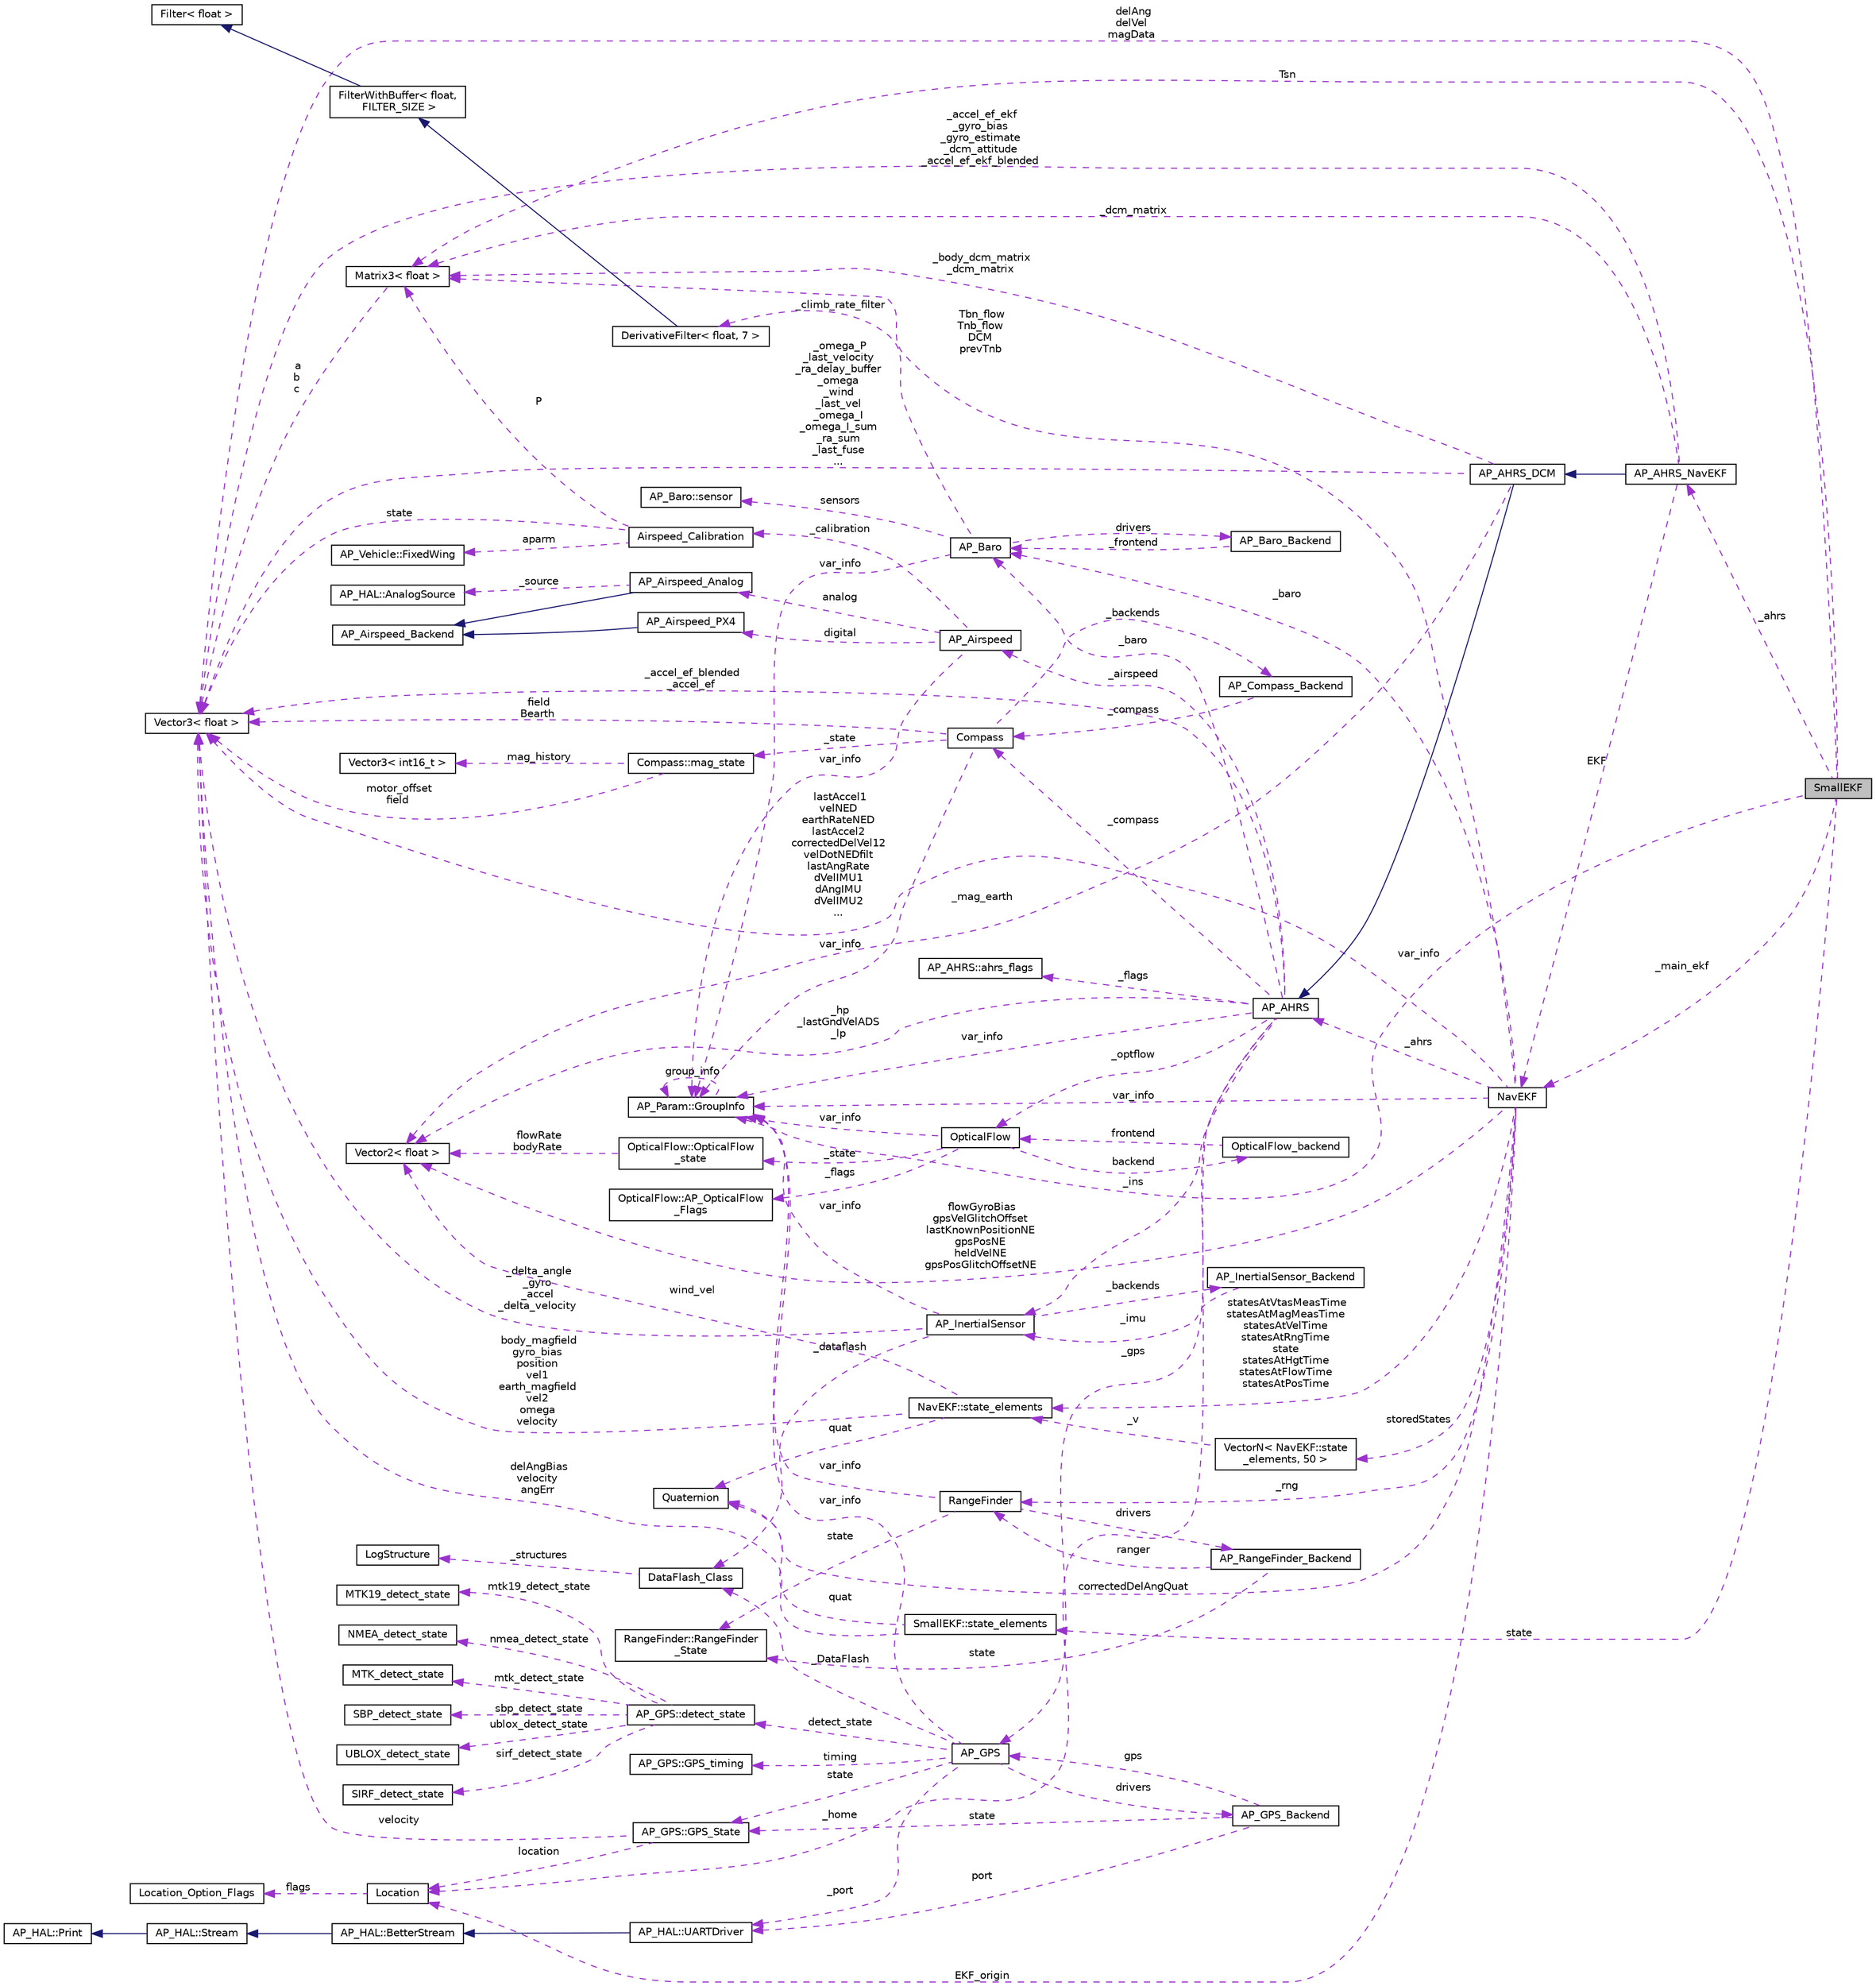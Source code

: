 digraph "SmallEKF"
{
 // INTERACTIVE_SVG=YES
  edge [fontname="Helvetica",fontsize="10",labelfontname="Helvetica",labelfontsize="10"];
  node [fontname="Helvetica",fontsize="10",shape=record];
  rankdir="LR";
  Node1 [label="SmallEKF",height=0.2,width=0.4,color="black", fillcolor="grey75", style="filled" fontcolor="black"];
  Node2 -> Node1 [dir="back",color="darkorchid3",fontsize="10",style="dashed",label=" Tsn" ,fontname="Helvetica"];
  Node2 [label="Matrix3\< float \>",height=0.2,width=0.4,color="black", fillcolor="white", style="filled",URL="$classMatrix3.html"];
  Node3 -> Node2 [dir="back",color="darkorchid3",fontsize="10",style="dashed",label=" a\nb\nc" ,fontname="Helvetica"];
  Node3 [label="Vector3\< float \>",height=0.2,width=0.4,color="black", fillcolor="white", style="filled",URL="$classVector3.html"];
  Node4 -> Node1 [dir="back",color="darkorchid3",fontsize="10",style="dashed",label=" _ahrs" ,fontname="Helvetica"];
  Node4 [label="AP_AHRS_NavEKF",height=0.2,width=0.4,color="black", fillcolor="white", style="filled",URL="$classAP__AHRS__NavEKF.html"];
  Node5 -> Node4 [dir="back",color="midnightblue",fontsize="10",style="solid",fontname="Helvetica"];
  Node5 [label="AP_AHRS_DCM",height=0.2,width=0.4,color="black", fillcolor="white", style="filled",URL="$classAP__AHRS__DCM.html"];
  Node6 -> Node5 [dir="back",color="midnightblue",fontsize="10",style="solid",fontname="Helvetica"];
  Node6 [label="AP_AHRS",height=0.2,width=0.4,color="black", fillcolor="white", style="filled",URL="$classAP__AHRS.html"];
  Node7 -> Node6 [dir="back",color="darkorchid3",fontsize="10",style="dashed",label=" _flags" ,fontname="Helvetica"];
  Node7 [label="AP_AHRS::ahrs_flags",height=0.2,width=0.4,color="black", fillcolor="white", style="filled",URL="$structAP__AHRS_1_1ahrs__flags.html"];
  Node8 -> Node6 [dir="back",color="darkorchid3",fontsize="10",style="dashed",label=" _baro" ,fontname="Helvetica"];
  Node8 [label="AP_Baro",height=0.2,width=0.4,color="black", fillcolor="white", style="filled",URL="$classAP__Baro.html"];
  Node9 -> Node8 [dir="back",color="darkorchid3",fontsize="10",style="dashed",label=" sensors" ,fontname="Helvetica"];
  Node9 [label="AP_Baro::sensor",height=0.2,width=0.4,color="black", fillcolor="white", style="filled",URL="$structAP__Baro_1_1sensor.html"];
  Node10 -> Node8 [dir="back",color="darkorchid3",fontsize="10",style="dashed",label=" _climb_rate_filter" ,fontname="Helvetica"];
  Node10 [label="DerivativeFilter\< float, 7 \>",height=0.2,width=0.4,color="black", fillcolor="white", style="filled",URL="$classDerivativeFilter.html"];
  Node11 -> Node10 [dir="back",color="midnightblue",fontsize="10",style="solid",fontname="Helvetica"];
  Node11 [label="FilterWithBuffer\< float,\l FILTER_SIZE \>",height=0.2,width=0.4,color="black", fillcolor="white", style="filled",URL="$classFilterWithBuffer.html"];
  Node12 -> Node11 [dir="back",color="midnightblue",fontsize="10",style="solid",fontname="Helvetica"];
  Node12 [label="Filter\< float \>",height=0.2,width=0.4,color="black", fillcolor="white", style="filled",URL="$classFilter.html"];
  Node13 -> Node8 [dir="back",color="darkorchid3",fontsize="10",style="dashed",label=" var_info" ,fontname="Helvetica"];
  Node13 [label="AP_Param::GroupInfo",height=0.2,width=0.4,color="black", fillcolor="white", style="filled",URL="$structAP__Param_1_1GroupInfo.html"];
  Node13 -> Node13 [dir="back",color="darkorchid3",fontsize="10",style="dashed",label=" group_info" ,fontname="Helvetica"];
  Node14 -> Node8 [dir="back",color="darkorchid3",fontsize="10",style="dashed",label=" drivers" ,fontname="Helvetica"];
  Node14 [label="AP_Baro_Backend",height=0.2,width=0.4,color="black", fillcolor="white", style="filled",URL="$classAP__Baro__Backend.html",tooltip="-*- tab-width: 4; Mode: C++; c-basic-offset: 4; indent-tabs-mode: nil -*- "];
  Node8 -> Node14 [dir="back",color="darkorchid3",fontsize="10",style="dashed",label=" _frontend" ,fontname="Helvetica"];
  Node15 -> Node6 [dir="back",color="darkorchid3",fontsize="10",style="dashed",label=" _optflow" ,fontname="Helvetica"];
  Node15 [label="OpticalFlow",height=0.2,width=0.4,color="black", fillcolor="white", style="filled",URL="$classOpticalFlow.html"];
  Node13 -> Node15 [dir="back",color="darkorchid3",fontsize="10",style="dashed",label=" var_info" ,fontname="Helvetica"];
  Node16 -> Node15 [dir="back",color="darkorchid3",fontsize="10",style="dashed",label=" _state" ,fontname="Helvetica"];
  Node16 [label="OpticalFlow::OpticalFlow\l_state",height=0.2,width=0.4,color="black", fillcolor="white", style="filled",URL="$structOpticalFlow_1_1OpticalFlow__state.html"];
  Node17 -> Node16 [dir="back",color="darkorchid3",fontsize="10",style="dashed",label=" flowRate\nbodyRate" ,fontname="Helvetica"];
  Node17 [label="Vector2\< float \>",height=0.2,width=0.4,color="black", fillcolor="white", style="filled",URL="$structVector2.html"];
  Node18 -> Node15 [dir="back",color="darkorchid3",fontsize="10",style="dashed",label=" backend" ,fontname="Helvetica"];
  Node18 [label="OpticalFlow_backend",height=0.2,width=0.4,color="black", fillcolor="white", style="filled",URL="$classOpticalFlow__backend.html"];
  Node15 -> Node18 [dir="back",color="darkorchid3",fontsize="10",style="dashed",label=" frontend" ,fontname="Helvetica"];
  Node19 -> Node15 [dir="back",color="darkorchid3",fontsize="10",style="dashed",label=" _flags" ,fontname="Helvetica"];
  Node19 [label="OpticalFlow::AP_OpticalFlow\l_Flags",height=0.2,width=0.4,color="black", fillcolor="white", style="filled",URL="$structOpticalFlow_1_1AP__OpticalFlow__Flags.html"];
  Node13 -> Node6 [dir="back",color="darkorchid3",fontsize="10",style="dashed",label=" var_info" ,fontname="Helvetica"];
  Node3 -> Node6 [dir="back",color="darkorchid3",fontsize="10",style="dashed",label=" _accel_ef_blended\n_accel_ef" ,fontname="Helvetica"];
  Node20 -> Node6 [dir="back",color="darkorchid3",fontsize="10",style="dashed",label=" _ins" ,fontname="Helvetica"];
  Node20 [label="AP_InertialSensor",height=0.2,width=0.4,color="black", fillcolor="white", style="filled",URL="$classAP__InertialSensor.html"];
  Node21 -> Node20 [dir="back",color="darkorchid3",fontsize="10",style="dashed",label=" _backends" ,fontname="Helvetica"];
  Node21 [label="AP_InertialSensor_Backend",height=0.2,width=0.4,color="black", fillcolor="white", style="filled",URL="$classAP__InertialSensor__Backend.html"];
  Node20 -> Node21 [dir="back",color="darkorchid3",fontsize="10",style="dashed",label=" _imu" ,fontname="Helvetica"];
  Node22 -> Node20 [dir="back",color="darkorchid3",fontsize="10",style="dashed",label=" _dataflash" ,fontname="Helvetica"];
  Node22 [label="DataFlash_Class",height=0.2,width=0.4,color="black", fillcolor="white", style="filled",URL="$classDataFlash__Class.html",tooltip="-*- tab-width: 4; Mode: C++; c-basic-offset: 4; indent-tabs-mode: nil -*- "];
  Node23 -> Node22 [dir="back",color="darkorchid3",fontsize="10",style="dashed",label=" _structures" ,fontname="Helvetica"];
  Node23 [label="LogStructure",height=0.2,width=0.4,color="black", fillcolor="white", style="filled",URL="$structLogStructure.html"];
  Node13 -> Node20 [dir="back",color="darkorchid3",fontsize="10",style="dashed",label=" var_info" ,fontname="Helvetica"];
  Node3 -> Node20 [dir="back",color="darkorchid3",fontsize="10",style="dashed",label=" _delta_angle\n_gyro\n_accel\n_delta_velocity" ,fontname="Helvetica"];
  Node24 -> Node6 [dir="back",color="darkorchid3",fontsize="10",style="dashed",label=" _airspeed" ,fontname="Helvetica"];
  Node24 [label="AP_Airspeed",height=0.2,width=0.4,color="black", fillcolor="white", style="filled",URL="$classAP__Airspeed.html"];
  Node25 -> Node24 [dir="back",color="darkorchid3",fontsize="10",style="dashed",label=" analog" ,fontname="Helvetica"];
  Node25 [label="AP_Airspeed_Analog",height=0.2,width=0.4,color="black", fillcolor="white", style="filled",URL="$classAP__Airspeed__Analog.html",tooltip="-*- tab-width: 4; Mode: C++; c-basic-offset: 4; indent-tabs-mode: nil -*- "];
  Node26 -> Node25 [dir="back",color="midnightblue",fontsize="10",style="solid",fontname="Helvetica"];
  Node26 [label="AP_Airspeed_Backend",height=0.2,width=0.4,color="black", fillcolor="white", style="filled",URL="$classAP__Airspeed__Backend.html",tooltip="-*- tab-width: 4; Mode: C++; c-basic-offset: 4; indent-tabs-mode: nil -*- "];
  Node27 -> Node25 [dir="back",color="darkorchid3",fontsize="10",style="dashed",label=" _source" ,fontname="Helvetica"];
  Node27 [label="AP_HAL::AnalogSource",height=0.2,width=0.4,color="black", fillcolor="white", style="filled",URL="$classAP__HAL_1_1AnalogSource.html"];
  Node13 -> Node24 [dir="back",color="darkorchid3",fontsize="10",style="dashed",label=" var_info" ,fontname="Helvetica"];
  Node28 -> Node24 [dir="back",color="darkorchid3",fontsize="10",style="dashed",label=" digital" ,fontname="Helvetica"];
  Node28 [label="AP_Airspeed_PX4",height=0.2,width=0.4,color="black", fillcolor="white", style="filled",URL="$classAP__Airspeed__PX4.html",tooltip="-*- tab-width: 4; Mode: C++; c-basic-offset: 4; indent-tabs-mode: nil -*- "];
  Node26 -> Node28 [dir="back",color="midnightblue",fontsize="10",style="solid",fontname="Helvetica"];
  Node29 -> Node24 [dir="back",color="darkorchid3",fontsize="10",style="dashed",label=" _calibration" ,fontname="Helvetica"];
  Node29 [label="Airspeed_Calibration",height=0.2,width=0.4,color="black", fillcolor="white", style="filled",URL="$classAirspeed__Calibration.html",tooltip="-*- tab-width: 4; Mode: C++; c-basic-offset: 4; indent-tabs-mode: nil -*- "];
  Node2 -> Node29 [dir="back",color="darkorchid3",fontsize="10",style="dashed",label=" P" ,fontname="Helvetica"];
  Node3 -> Node29 [dir="back",color="darkorchid3",fontsize="10",style="dashed",label=" state" ,fontname="Helvetica"];
  Node30 -> Node29 [dir="back",color="darkorchid3",fontsize="10",style="dashed",label=" aparm" ,fontname="Helvetica"];
  Node30 [label="AP_Vehicle::FixedWing",height=0.2,width=0.4,color="black", fillcolor="white", style="filled",URL="$structAP__Vehicle_1_1FixedWing.html"];
  Node17 -> Node6 [dir="back",color="darkorchid3",fontsize="10",style="dashed",label=" _hp\n_lastGndVelADS\n_lp" ,fontname="Helvetica"];
  Node31 -> Node6 [dir="back",color="darkorchid3",fontsize="10",style="dashed",label=" _gps" ,fontname="Helvetica"];
  Node31 [label="AP_GPS",height=0.2,width=0.4,color="black", fillcolor="white", style="filled",URL="$classAP__GPS.html"];
  Node32 -> Node31 [dir="back",color="darkorchid3",fontsize="10",style="dashed",label=" detect_state" ,fontname="Helvetica"];
  Node32 [label="AP_GPS::detect_state",height=0.2,width=0.4,color="black", fillcolor="white", style="filled",URL="$structAP__GPS_1_1detect__state.html"];
  Node33 -> Node32 [dir="back",color="darkorchid3",fontsize="10",style="dashed",label=" sbp_detect_state" ,fontname="Helvetica"];
  Node33 [label="SBP_detect_state",height=0.2,width=0.4,color="black", fillcolor="white", style="filled",URL="$structSBP__detect__state.html"];
  Node34 -> Node32 [dir="back",color="darkorchid3",fontsize="10",style="dashed",label=" ublox_detect_state" ,fontname="Helvetica"];
  Node34 [label="UBLOX_detect_state",height=0.2,width=0.4,color="black", fillcolor="white", style="filled",URL="$structUBLOX__detect__state.html"];
  Node35 -> Node32 [dir="back",color="darkorchid3",fontsize="10",style="dashed",label=" sirf_detect_state" ,fontname="Helvetica"];
  Node35 [label="SIRF_detect_state",height=0.2,width=0.4,color="black", fillcolor="white", style="filled",URL="$structSIRF__detect__state.html"];
  Node36 -> Node32 [dir="back",color="darkorchid3",fontsize="10",style="dashed",label=" mtk19_detect_state" ,fontname="Helvetica"];
  Node36 [label="MTK19_detect_state",height=0.2,width=0.4,color="black", fillcolor="white", style="filled",URL="$structMTK19__detect__state.html"];
  Node37 -> Node32 [dir="back",color="darkorchid3",fontsize="10",style="dashed",label=" nmea_detect_state" ,fontname="Helvetica"];
  Node37 [label="NMEA_detect_state",height=0.2,width=0.4,color="black", fillcolor="white", style="filled",URL="$structNMEA__detect__state.html"];
  Node38 -> Node32 [dir="back",color="darkorchid3",fontsize="10",style="dashed",label=" mtk_detect_state" ,fontname="Helvetica"];
  Node38 [label="MTK_detect_state",height=0.2,width=0.4,color="black", fillcolor="white", style="filled",URL="$structMTK__detect__state.html"];
  Node39 -> Node31 [dir="back",color="darkorchid3",fontsize="10",style="dashed",label=" timing" ,fontname="Helvetica"];
  Node39 [label="AP_GPS::GPS_timing",height=0.2,width=0.4,color="black", fillcolor="white", style="filled",URL="$structAP__GPS_1_1GPS__timing.html"];
  Node40 -> Node31 [dir="back",color="darkorchid3",fontsize="10",style="dashed",label=" drivers" ,fontname="Helvetica"];
  Node40 [label="AP_GPS_Backend",height=0.2,width=0.4,color="black", fillcolor="white", style="filled",URL="$classAP__GPS__Backend.html"];
  Node41 -> Node40 [dir="back",color="darkorchid3",fontsize="10",style="dashed",label=" port" ,fontname="Helvetica"];
  Node41 [label="AP_HAL::UARTDriver",height=0.2,width=0.4,color="black", fillcolor="white", style="filled",URL="$classAP__HAL_1_1UARTDriver.html"];
  Node42 -> Node41 [dir="back",color="midnightblue",fontsize="10",style="solid",fontname="Helvetica"];
  Node42 [label="AP_HAL::BetterStream",height=0.2,width=0.4,color="black", fillcolor="white", style="filled",URL="$classAP__HAL_1_1BetterStream.html"];
  Node43 -> Node42 [dir="back",color="midnightblue",fontsize="10",style="solid",fontname="Helvetica"];
  Node43 [label="AP_HAL::Stream",height=0.2,width=0.4,color="black", fillcolor="white", style="filled",URL="$classAP__HAL_1_1Stream.html"];
  Node44 -> Node43 [dir="back",color="midnightblue",fontsize="10",style="solid",fontname="Helvetica"];
  Node44 [label="AP_HAL::Print",height=0.2,width=0.4,color="black", fillcolor="white", style="filled",URL="$classAP__HAL_1_1Print.html"];
  Node31 -> Node40 [dir="back",color="darkorchid3",fontsize="10",style="dashed",label=" gps" ,fontname="Helvetica"];
  Node45 -> Node40 [dir="back",color="darkorchid3",fontsize="10",style="dashed",label=" state" ,fontname="Helvetica"];
  Node45 [label="AP_GPS::GPS_State",height=0.2,width=0.4,color="black", fillcolor="white", style="filled",URL="$structAP__GPS_1_1GPS__State.html"];
  Node3 -> Node45 [dir="back",color="darkorchid3",fontsize="10",style="dashed",label=" velocity" ,fontname="Helvetica"];
  Node46 -> Node45 [dir="back",color="darkorchid3",fontsize="10",style="dashed",label=" location" ,fontname="Helvetica"];
  Node46 [label="Location",height=0.2,width=0.4,color="black", fillcolor="white", style="filled",URL="$structLocation.html"];
  Node47 -> Node46 [dir="back",color="darkorchid3",fontsize="10",style="dashed",label=" flags" ,fontname="Helvetica"];
  Node47 [label="Location_Option_Flags",height=0.2,width=0.4,color="black", fillcolor="white", style="filled",URL="$structLocation__Option__Flags.html"];
  Node22 -> Node31 [dir="back",color="darkorchid3",fontsize="10",style="dashed",label=" _DataFlash" ,fontname="Helvetica"];
  Node41 -> Node31 [dir="back",color="darkorchid3",fontsize="10",style="dashed",label=" _port" ,fontname="Helvetica"];
  Node13 -> Node31 [dir="back",color="darkorchid3",fontsize="10",style="dashed",label=" var_info" ,fontname="Helvetica"];
  Node45 -> Node31 [dir="back",color="darkorchid3",fontsize="10",style="dashed",label=" state" ,fontname="Helvetica"];
  Node46 -> Node6 [dir="back",color="darkorchid3",fontsize="10",style="dashed",label=" _home" ,fontname="Helvetica"];
  Node48 -> Node6 [dir="back",color="darkorchid3",fontsize="10",style="dashed",label=" _compass" ,fontname="Helvetica"];
  Node48 [label="Compass",height=0.2,width=0.4,color="black", fillcolor="white", style="filled",URL="$classCompass.html"];
  Node13 -> Node48 [dir="back",color="darkorchid3",fontsize="10",style="dashed",label=" var_info" ,fontname="Helvetica"];
  Node3 -> Node48 [dir="back",color="darkorchid3",fontsize="10",style="dashed",label=" field\nBearth" ,fontname="Helvetica"];
  Node49 -> Node48 [dir="back",color="darkorchid3",fontsize="10",style="dashed",label=" _backends" ,fontname="Helvetica"];
  Node49 [label="AP_Compass_Backend",height=0.2,width=0.4,color="black", fillcolor="white", style="filled",URL="$classAP__Compass__Backend.html"];
  Node48 -> Node49 [dir="back",color="darkorchid3",fontsize="10",style="dashed",label=" _compass" ,fontname="Helvetica"];
  Node50 -> Node48 [dir="back",color="darkorchid3",fontsize="10",style="dashed",label=" _state" ,fontname="Helvetica"];
  Node50 [label="Compass::mag_state",height=0.2,width=0.4,color="black", fillcolor="white", style="filled",URL="$structCompass_1_1mag__state.html"];
  Node3 -> Node50 [dir="back",color="darkorchid3",fontsize="10",style="dashed",label=" motor_offset\nfield" ,fontname="Helvetica"];
  Node51 -> Node50 [dir="back",color="darkorchid3",fontsize="10",style="dashed",label=" mag_history" ,fontname="Helvetica"];
  Node51 [label="Vector3\< int16_t \>",height=0.2,width=0.4,color="black", fillcolor="white", style="filled",URL="$classVector3.html"];
  Node2 -> Node5 [dir="back",color="darkorchid3",fontsize="10",style="dashed",label=" _body_dcm_matrix\n_dcm_matrix" ,fontname="Helvetica"];
  Node3 -> Node5 [dir="back",color="darkorchid3",fontsize="10",style="dashed",label=" _omega_P\n_last_velocity\n_ra_delay_buffer\n_omega\n_wind\n_last_vel\n_omega_I\n_omega_I_sum\n_ra_sum\n_last_fuse\n..." ,fontname="Helvetica"];
  Node17 -> Node5 [dir="back",color="darkorchid3",fontsize="10",style="dashed",label=" _mag_earth" ,fontname="Helvetica"];
  Node2 -> Node4 [dir="back",color="darkorchid3",fontsize="10",style="dashed",label=" _dcm_matrix" ,fontname="Helvetica"];
  Node3 -> Node4 [dir="back",color="darkorchid3",fontsize="10",style="dashed",label=" _accel_ef_ekf\n_gyro_bias\n_gyro_estimate\n_dcm_attitude\n_accel_ef_ekf_blended" ,fontname="Helvetica"];
  Node52 -> Node4 [dir="back",color="darkorchid3",fontsize="10",style="dashed",label=" EKF" ,fontname="Helvetica"];
  Node52 [label="NavEKF",height=0.2,width=0.4,color="black", fillcolor="white", style="filled",URL="$classNavEKF.html"];
  Node2 -> Node52 [dir="back",color="darkorchid3",fontsize="10",style="dashed",label=" Tbn_flow\nTnb_flow\nDCM\nprevTnb" ,fontname="Helvetica"];
  Node53 -> Node52 [dir="back",color="darkorchid3",fontsize="10",style="dashed",label=" statesAtVtasMeasTime\nstatesAtMagMeasTime\nstatesAtVelTime\nstatesAtRngTime\nstate\nstatesAtHgtTime\nstatesAtFlowTime\nstatesAtPosTime" ,fontname="Helvetica"];
  Node53 [label="NavEKF::state_elements",height=0.2,width=0.4,color="black", fillcolor="white", style="filled",URL="$structNavEKF_1_1state__elements.html"];
  Node54 -> Node53 [dir="back",color="darkorchid3",fontsize="10",style="dashed",label=" quat" ,fontname="Helvetica"];
  Node54 [label="Quaternion",height=0.2,width=0.4,color="black", fillcolor="white", style="filled",URL="$classQuaternion.html"];
  Node3 -> Node53 [dir="back",color="darkorchid3",fontsize="10",style="dashed",label=" body_magfield\ngyro_bias\nposition\nvel1\nearth_magfield\nvel2\nomega\nvelocity" ,fontname="Helvetica"];
  Node17 -> Node53 [dir="back",color="darkorchid3",fontsize="10",style="dashed",label=" wind_vel" ,fontname="Helvetica"];
  Node54 -> Node52 [dir="back",color="darkorchid3",fontsize="10",style="dashed",label=" correctedDelAngQuat" ,fontname="Helvetica"];
  Node8 -> Node52 [dir="back",color="darkorchid3",fontsize="10",style="dashed",label=" _baro" ,fontname="Helvetica"];
  Node13 -> Node52 [dir="back",color="darkorchid3",fontsize="10",style="dashed",label=" var_info" ,fontname="Helvetica"];
  Node3 -> Node52 [dir="back",color="darkorchid3",fontsize="10",style="dashed",label=" lastAccel1\nvelNED\nearthRateNED\nlastAccel2\ncorrectedDelVel12\nvelDotNEDfilt\nlastAngRate\ndVelIMU1\ndAngIMU\ndVelIMU2\n..." ,fontname="Helvetica"];
  Node55 -> Node52 [dir="back",color="darkorchid3",fontsize="10",style="dashed",label=" storedStates" ,fontname="Helvetica"];
  Node55 [label="VectorN\< NavEKF::state\l_elements, 50 \>",height=0.2,width=0.4,color="black", fillcolor="white", style="filled",URL="$classVectorN.html"];
  Node53 -> Node55 [dir="back",color="darkorchid3",fontsize="10",style="dashed",label=" _v" ,fontname="Helvetica"];
  Node17 -> Node52 [dir="back",color="darkorchid3",fontsize="10",style="dashed",label=" flowGyroBias\ngpsVelGlitchOffset\nlastKnownPositionNE\ngpsPosNE\nheldVelNE\ngpsPosGlitchOffsetNE" ,fontname="Helvetica"];
  Node56 -> Node52 [dir="back",color="darkorchid3",fontsize="10",style="dashed",label=" _rng" ,fontname="Helvetica"];
  Node56 [label="RangeFinder",height=0.2,width=0.4,color="black", fillcolor="white", style="filled",URL="$classRangeFinder.html"];
  Node57 -> Node56 [dir="back",color="darkorchid3",fontsize="10",style="dashed",label=" state" ,fontname="Helvetica"];
  Node57 [label="RangeFinder::RangeFinder\l_State",height=0.2,width=0.4,color="black", fillcolor="white", style="filled",URL="$structRangeFinder_1_1RangeFinder__State.html"];
  Node13 -> Node56 [dir="back",color="darkorchid3",fontsize="10",style="dashed",label=" var_info" ,fontname="Helvetica"];
  Node58 -> Node56 [dir="back",color="darkorchid3",fontsize="10",style="dashed",label=" drivers" ,fontname="Helvetica"];
  Node58 [label="AP_RangeFinder_Backend",height=0.2,width=0.4,color="black", fillcolor="white", style="filled",URL="$classAP__RangeFinder__Backend.html"];
  Node57 -> Node58 [dir="back",color="darkorchid3",fontsize="10",style="dashed",label=" state" ,fontname="Helvetica"];
  Node56 -> Node58 [dir="back",color="darkorchid3",fontsize="10",style="dashed",label=" ranger" ,fontname="Helvetica"];
  Node6 -> Node52 [dir="back",color="darkorchid3",fontsize="10",style="dashed",label=" _ahrs" ,fontname="Helvetica"];
  Node46 -> Node52 [dir="back",color="darkorchid3",fontsize="10",style="dashed",label=" EKF_origin" ,fontname="Helvetica"];
  Node59 -> Node1 [dir="back",color="darkorchid3",fontsize="10",style="dashed",label=" state" ,fontname="Helvetica"];
  Node59 [label="SmallEKF::state_elements",height=0.2,width=0.4,color="black", fillcolor="white", style="filled",URL="$structSmallEKF_1_1state__elements.html"];
  Node54 -> Node59 [dir="back",color="darkorchid3",fontsize="10",style="dashed",label=" quat" ,fontname="Helvetica"];
  Node3 -> Node59 [dir="back",color="darkorchid3",fontsize="10",style="dashed",label=" delAngBias\nvelocity\nangErr" ,fontname="Helvetica"];
  Node13 -> Node1 [dir="back",color="darkorchid3",fontsize="10",style="dashed",label=" var_info" ,fontname="Helvetica"];
  Node3 -> Node1 [dir="back",color="darkorchid3",fontsize="10",style="dashed",label=" delAng\ndelVel\nmagData" ,fontname="Helvetica"];
  Node52 -> Node1 [dir="back",color="darkorchid3",fontsize="10",style="dashed",label=" _main_ekf" ,fontname="Helvetica"];
}
